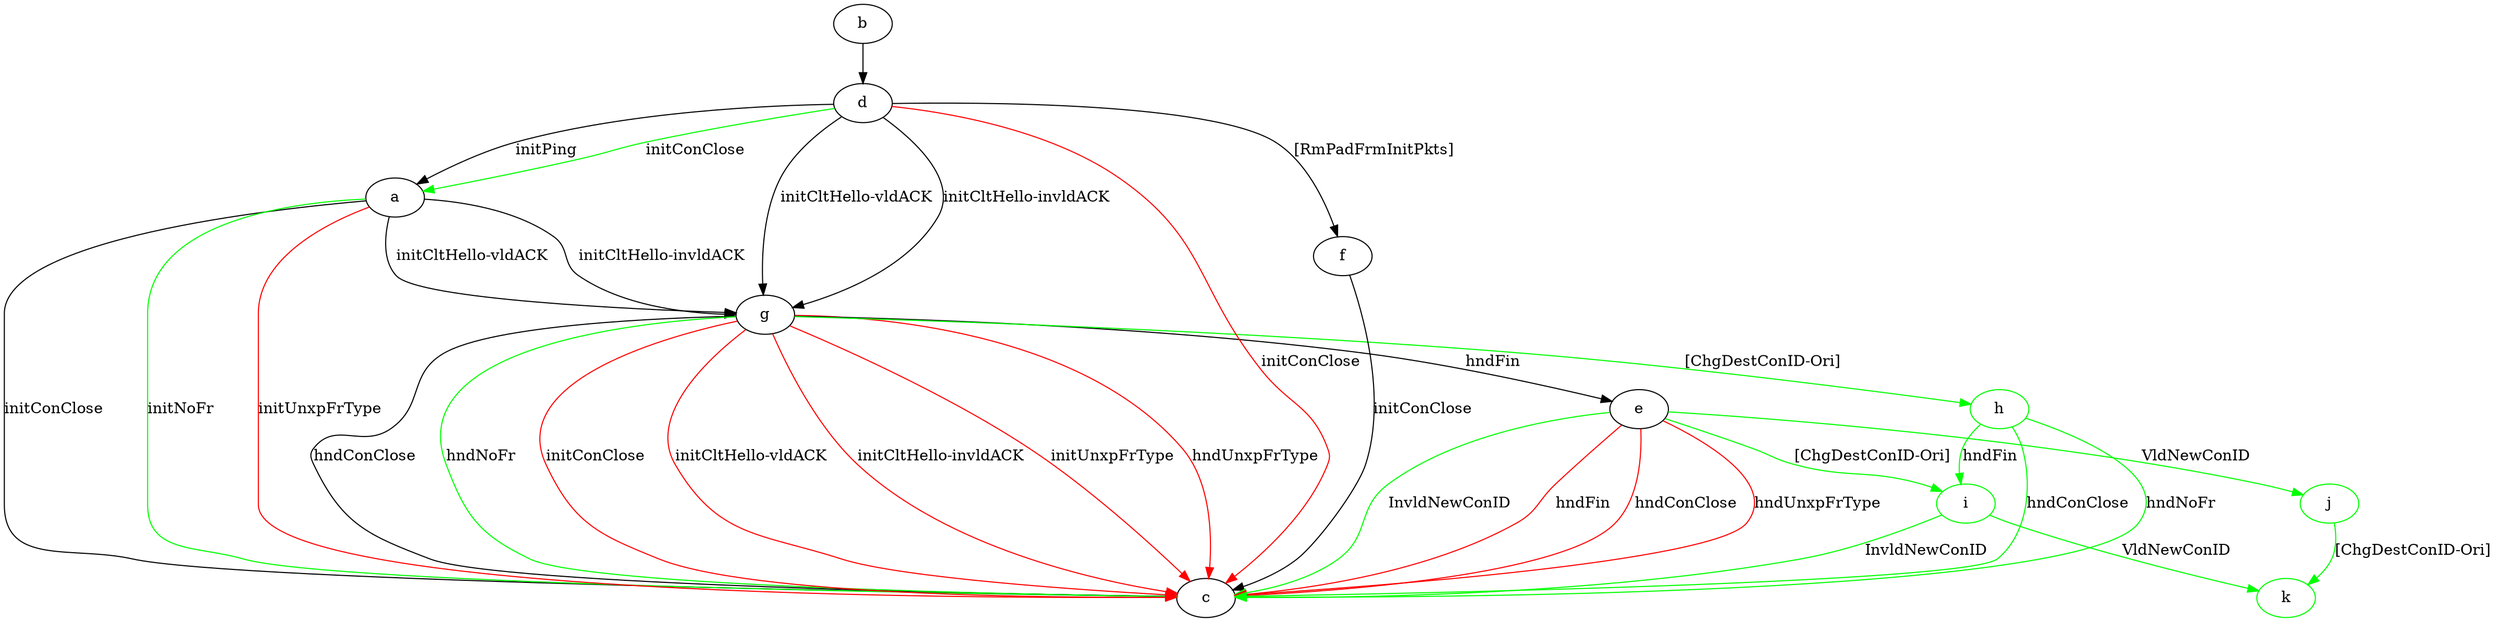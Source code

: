 digraph "" {
	a -> c	[key=0,
		label="initConClose "];
	a -> c	[key=1,
		color=green,
		label="initNoFr "];
	a -> c	[key=2,
		color=red,
		label="initUnxpFrType "];
	a -> g	[key=0,
		label="initCltHello-vldACK "];
	a -> g	[key=1,
		label="initCltHello-invldACK "];
	b -> d	[key=0];
	d -> a	[key=0,
		label="initPing "];
	d -> a	[key=1,
		color=green,
		label="initConClose "];
	d -> c	[key=0,
		color=red,
		label="initConClose "];
	d -> f	[key=0,
		label="[RmPadFrmInitPkts] "];
	d -> g	[key=0,
		label="initCltHello-vldACK "];
	d -> g	[key=1,
		label="initCltHello-invldACK "];
	e -> c	[key=0,
		color=green,
		label="InvldNewConID "];
	e -> c	[key=1,
		color=red,
		label="hndFin "];
	e -> c	[key=2,
		color=red,
		label="hndConClose "];
	e -> c	[key=3,
		color=red,
		label="hndUnxpFrType "];
	i	[color=green];
	e -> i	[key=0,
		color=green,
		label="[ChgDestConID-Ori] "];
	j	[color=green];
	e -> j	[key=0,
		color=green,
		label="VldNewConID "];
	f -> c	[key=0,
		label="initConClose "];
	g -> c	[key=0,
		label="hndConClose "];
	g -> c	[key=1,
		color=green,
		label="hndNoFr "];
	g -> c	[key=2,
		color=red,
		label="initConClose "];
	g -> c	[key=3,
		color=red,
		label="initCltHello-vldACK "];
	g -> c	[key=4,
		color=red,
		label="initCltHello-invldACK "];
	g -> c	[key=5,
		color=red,
		label="initUnxpFrType "];
	g -> c	[key=6,
		color=red,
		label="hndUnxpFrType "];
	g -> e	[key=0,
		label="hndFin "];
	h	[color=green];
	g -> h	[key=0,
		color=green,
		label="[ChgDestConID-Ori] "];
	h -> c	[key=0,
		color=green,
		label="hndConClose "];
	h -> c	[key=1,
		color=green,
		label="hndNoFr "];
	h -> i	[key=0,
		color=green,
		label="hndFin "];
	i -> c	[key=0,
		color=green,
		label="InvldNewConID "];
	k	[color=green];
	i -> k	[key=0,
		color=green,
		label="VldNewConID "];
	j -> k	[key=0,
		color=green,
		label="[ChgDestConID-Ori] "];
}
